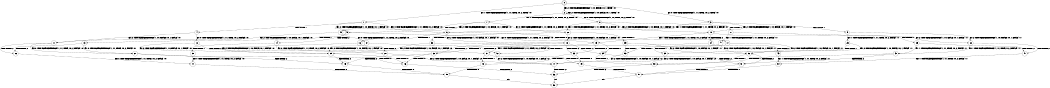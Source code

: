 digraph BCG {
size = "7, 10.5";
center = TRUE;
node [shape = circle];
0 [peripheries = 2];
0 -> 1 [label = "EX !1 !ATOMIC_EXCH_BRANCH (1, +1, TRUE, +0, 2, TRUE) !:0:"];
0 -> 2 [label = "EX !2 !ATOMIC_EXCH_BRANCH (1, +0, FALSE, +0, 1, TRUE) !:0:"];
0 -> 3 [label = "EX !0 !ATOMIC_EXCH_BRANCH (1, +1, TRUE, +0, 2, TRUE) !:0:"];
1 -> 4 [label = "TERMINATE !1"];
1 -> 5 [label = "EX !2 !ATOMIC_EXCH_BRANCH (1, +0, FALSE, +0, 1, FALSE) !:0:"];
1 -> 6 [label = "EX !0 !ATOMIC_EXCH_BRANCH (1, +1, TRUE, +0, 2, FALSE) !:0:"];
2 -> 7 [label = "EX !1 !ATOMIC_EXCH_BRANCH (1, +1, TRUE, +0, 2, TRUE) !:0:"];
2 -> 8 [label = "EX !0 !ATOMIC_EXCH_BRANCH (1, +1, TRUE, +0, 2, TRUE) !:0:"];
2 -> 2 [label = "EX !2 !ATOMIC_EXCH_BRANCH (1, +0, FALSE, +0, 1, TRUE) !:0:"];
3 -> 9 [label = "TERMINATE !0"];
3 -> 6 [label = "EX !1 !ATOMIC_EXCH_BRANCH (1, +1, TRUE, +0, 2, FALSE) !:0:"];
3 -> 10 [label = "EX !2 !ATOMIC_EXCH_BRANCH (1, +0, FALSE, +0, 1, FALSE) !:0:"];
4 -> 11 [label = "EX !2 !ATOMIC_EXCH_BRANCH (1, +0, FALSE, +0, 1, FALSE) !:0:"];
4 -> 12 [label = "EX !0 !ATOMIC_EXCH_BRANCH (1, +1, TRUE, +0, 2, FALSE) !:0:"];
5 -> 13 [label = "TERMINATE !1"];
5 -> 14 [label = "TERMINATE !2"];
5 -> 15 [label = "EX !0 !ATOMIC_EXCH_BRANCH (1, +1, TRUE, +0, 2, FALSE) !:0:"];
6 -> 16 [label = "TERMINATE !1"];
6 -> 17 [label = "TERMINATE !0"];
6 -> 18 [label = "EX !2 !ATOMIC_EXCH_BRANCH (1, +0, FALSE, +0, 1, FALSE) !:0:"];
7 -> 19 [label = "TERMINATE !1"];
7 -> 20 [label = "EX !0 !ATOMIC_EXCH_BRANCH (1, +1, TRUE, +0, 2, FALSE) !:0:"];
7 -> 5 [label = "EX !2 !ATOMIC_EXCH_BRANCH (1, +0, FALSE, +0, 1, FALSE) !:0:"];
8 -> 21 [label = "TERMINATE !0"];
8 -> 20 [label = "EX !1 !ATOMIC_EXCH_BRANCH (1, +1, TRUE, +0, 2, FALSE) !:0:"];
8 -> 10 [label = "EX !2 !ATOMIC_EXCH_BRANCH (1, +0, FALSE, +0, 1, FALSE) !:0:"];
9 -> 22 [label = "EX !2 !ATOMIC_EXCH_BRANCH (1, +0, FALSE, +0, 1, FALSE) !:1:"];
9 -> 23 [label = "EX !1 !ATOMIC_EXCH_BRANCH (1, +1, TRUE, +0, 2, FALSE) !:1:"];
10 -> 24 [label = "TERMINATE !2"];
10 -> 25 [label = "TERMINATE !0"];
10 -> 15 [label = "EX !1 !ATOMIC_EXCH_BRANCH (1, +1, TRUE, +0, 2, FALSE) !:0:"];
11 -> 26 [label = "TERMINATE !2"];
11 -> 27 [label = "EX !0 !ATOMIC_EXCH_BRANCH (1, +1, TRUE, +0, 2, FALSE) !:0:"];
12 -> 28 [label = "TERMINATE !0"];
12 -> 29 [label = "EX !2 !ATOMIC_EXCH_BRANCH (1, +0, FALSE, +0, 1, FALSE) !:0:"];
13 -> 26 [label = "TERMINATE !2"];
13 -> 27 [label = "EX !0 !ATOMIC_EXCH_BRANCH (1, +1, TRUE, +0, 2, FALSE) !:0:"];
14 -> 30 [label = "TERMINATE !1"];
14 -> 31 [label = "EX !0 !ATOMIC_EXCH_BRANCH (1, +1, TRUE, +0, 2, FALSE) !:0:"];
15 -> 32 [label = "TERMINATE !1"];
15 -> 33 [label = "TERMINATE !2"];
15 -> 34 [label = "TERMINATE !0"];
16 -> 28 [label = "TERMINATE !0"];
16 -> 29 [label = "EX !2 !ATOMIC_EXCH_BRANCH (1, +0, FALSE, +0, 1, FALSE) !:0:"];
17 -> 35 [label = "TERMINATE !1"];
17 -> 36 [label = "EX !2 !ATOMIC_EXCH_BRANCH (1, +0, FALSE, +0, 1, FALSE) !:1:"];
18 -> 32 [label = "TERMINATE !1"];
18 -> 33 [label = "TERMINATE !2"];
18 -> 34 [label = "TERMINATE !0"];
19 -> 37 [label = "EX !0 !ATOMIC_EXCH_BRANCH (1, +1, TRUE, +0, 2, FALSE) !:0:"];
19 -> 11 [label = "EX !2 !ATOMIC_EXCH_BRANCH (1, +0, FALSE, +0, 1, FALSE) !:0:"];
20 -> 38 [label = "TERMINATE !1"];
20 -> 39 [label = "TERMINATE !0"];
20 -> 18 [label = "EX !2 !ATOMIC_EXCH_BRANCH (1, +0, FALSE, +0, 1, FALSE) !:0:"];
21 -> 40 [label = "EX !1 !ATOMIC_EXCH_BRANCH (1, +1, TRUE, +0, 2, FALSE) !:1:"];
21 -> 22 [label = "EX !2 !ATOMIC_EXCH_BRANCH (1, +0, FALSE, +0, 1, FALSE) !:1:"];
22 -> 41 [label = "TERMINATE !2"];
22 -> 42 [label = "EX !1 !ATOMIC_EXCH_BRANCH (1, +1, TRUE, +0, 2, FALSE) !:1:"];
23 -> 35 [label = "TERMINATE !1"];
23 -> 36 [label = "EX !2 !ATOMIC_EXCH_BRANCH (1, +0, FALSE, +0, 1, FALSE) !:1:"];
24 -> 43 [label = "TERMINATE !0"];
24 -> 31 [label = "EX !1 !ATOMIC_EXCH_BRANCH (1, +1, TRUE, +0, 2, FALSE) !:0:"];
25 -> 41 [label = "TERMINATE !2"];
25 -> 42 [label = "EX !1 !ATOMIC_EXCH_BRANCH (1, +1, TRUE, +0, 2, FALSE) !:1:"];
26 -> 44 [label = "EX !0 !ATOMIC_EXCH_BRANCH (1, +1, TRUE, +0, 2, FALSE) !:0:"];
27 -> 45 [label = "TERMINATE !2"];
27 -> 46 [label = "TERMINATE !0"];
28 -> 47 [label = "EX !2 !ATOMIC_EXCH_BRANCH (1, +0, FALSE, +0, 1, FALSE) !:2:"];
29 -> 45 [label = "TERMINATE !2"];
29 -> 46 [label = "TERMINATE !0"];
30 -> 44 [label = "EX !0 !ATOMIC_EXCH_BRANCH (1, +1, TRUE, +0, 2, FALSE) !:0:"];
31 -> 48 [label = "TERMINATE !1"];
31 -> 49 [label = "TERMINATE !0"];
32 -> 45 [label = "TERMINATE !2"];
32 -> 46 [label = "TERMINATE !0"];
33 -> 48 [label = "TERMINATE !1"];
33 -> 49 [label = "TERMINATE !0"];
34 -> 50 [label = "TERMINATE !1"];
34 -> 51 [label = "TERMINATE !2"];
35 -> 47 [label = "EX !2 !ATOMIC_EXCH_BRANCH (1, +0, FALSE, +0, 1, FALSE) !:2:"];
36 -> 50 [label = "TERMINATE !1"];
36 -> 51 [label = "TERMINATE !2"];
37 -> 52 [label = "TERMINATE !0"];
37 -> 29 [label = "EX !2 !ATOMIC_EXCH_BRANCH (1, +0, FALSE, +0, 1, FALSE) !:0:"];
38 -> 52 [label = "TERMINATE !0"];
38 -> 29 [label = "EX !2 !ATOMIC_EXCH_BRANCH (1, +0, FALSE, +0, 1, FALSE) !:0:"];
39 -> 53 [label = "TERMINATE !1"];
39 -> 36 [label = "EX !2 !ATOMIC_EXCH_BRANCH (1, +0, FALSE, +0, 1, FALSE) !:1:"];
40 -> 53 [label = "TERMINATE !1"];
40 -> 36 [label = "EX !2 !ATOMIC_EXCH_BRANCH (1, +0, FALSE, +0, 1, FALSE) !:1:"];
41 -> 54 [label = "EX !1 !ATOMIC_EXCH_BRANCH (1, +1, TRUE, +0, 2, FALSE) !:1:"];
42 -> 50 [label = "TERMINATE !1"];
42 -> 51 [label = "TERMINATE !2"];
43 -> 54 [label = "EX !1 !ATOMIC_EXCH_BRANCH (1, +1, TRUE, +0, 2, FALSE) !:1:"];
44 -> 55 [label = "TERMINATE !0"];
45 -> 55 [label = "TERMINATE !0"];
46 -> 56 [label = "TERMINATE !2"];
47 -> 56 [label = "TERMINATE !2"];
48 -> 55 [label = "TERMINATE !0"];
49 -> 57 [label = "TERMINATE !1"];
50 -> 56 [label = "TERMINATE !2"];
51 -> 57 [label = "TERMINATE !1"];
52 -> 47 [label = "EX !2 !ATOMIC_EXCH_BRANCH (1, +0, FALSE, +0, 1, FALSE) !:2:"];
53 -> 47 [label = "EX !2 !ATOMIC_EXCH_BRANCH (1, +0, FALSE, +0, 1, FALSE) !:2:"];
54 -> 57 [label = "TERMINATE !1"];
55 -> 58 [label = "exit"];
56 -> 58 [label = "exit"];
57 -> 58 [label = "exit"];
}
